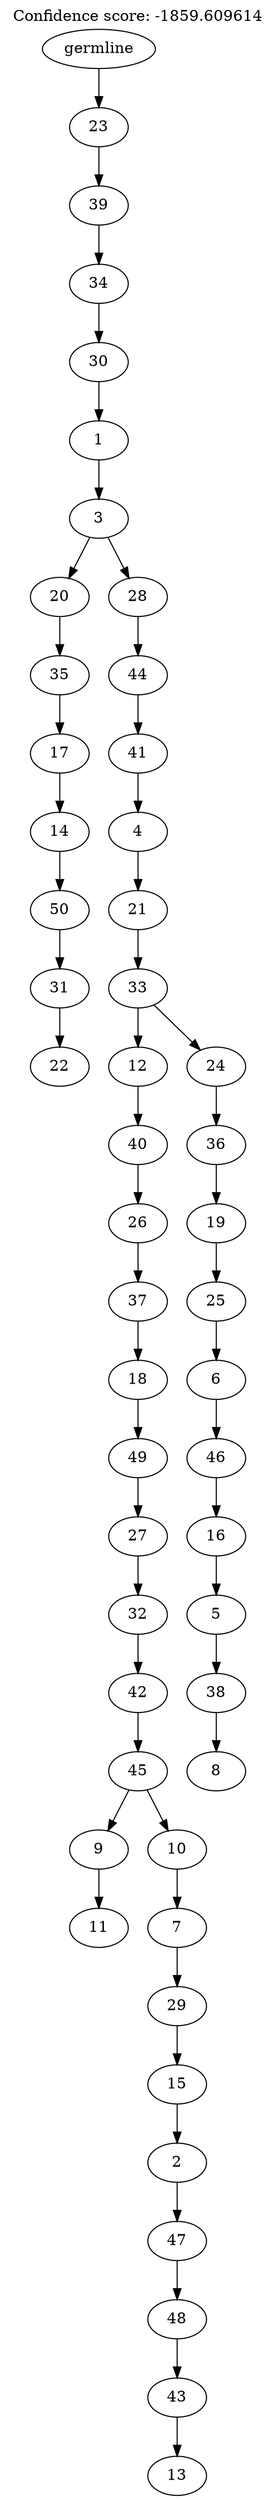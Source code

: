 digraph g {
	"49" -> "50";
	"50" [label="22"];
	"48" -> "49";
	"49" [label="31"];
	"47" -> "48";
	"48" [label="50"];
	"46" -> "47";
	"47" [label="14"];
	"45" -> "46";
	"46" [label="17"];
	"44" -> "45";
	"45" [label="35"];
	"42" -> "43";
	"43" [label="11"];
	"40" -> "41";
	"41" [label="13"];
	"39" -> "40";
	"40" [label="43"];
	"38" -> "39";
	"39" [label="48"];
	"37" -> "38";
	"38" [label="47"];
	"36" -> "37";
	"37" [label="2"];
	"35" -> "36";
	"36" [label="15"];
	"34" -> "35";
	"35" [label="29"];
	"33" -> "34";
	"34" [label="7"];
	"32" -> "33";
	"33" [label="10"];
	"32" -> "42";
	"42" [label="9"];
	"31" -> "32";
	"32" [label="45"];
	"30" -> "31";
	"31" [label="42"];
	"29" -> "30";
	"30" [label="32"];
	"28" -> "29";
	"29" [label="27"];
	"27" -> "28";
	"28" [label="49"];
	"26" -> "27";
	"27" [label="18"];
	"25" -> "26";
	"26" [label="37"];
	"24" -> "25";
	"25" [label="26"];
	"23" -> "24";
	"24" [label="40"];
	"21" -> "22";
	"22" [label="8"];
	"20" -> "21";
	"21" [label="38"];
	"19" -> "20";
	"20" [label="5"];
	"18" -> "19";
	"19" [label="16"];
	"17" -> "18";
	"18" [label="46"];
	"16" -> "17";
	"17" [label="6"];
	"15" -> "16";
	"16" [label="25"];
	"14" -> "15";
	"15" [label="19"];
	"13" -> "14";
	"14" [label="36"];
	"12" -> "13";
	"13" [label="24"];
	"12" -> "23";
	"23" [label="12"];
	"11" -> "12";
	"12" [label="33"];
	"10" -> "11";
	"11" [label="21"];
	"9" -> "10";
	"10" [label="4"];
	"8" -> "9";
	"9" [label="41"];
	"7" -> "8";
	"8" [label="44"];
	"6" -> "7";
	"7" [label="28"];
	"6" -> "44";
	"44" [label="20"];
	"5" -> "6";
	"6" [label="3"];
	"4" -> "5";
	"5" [label="1"];
	"3" -> "4";
	"4" [label="30"];
	"2" -> "3";
	"3" [label="34"];
	"1" -> "2";
	"2" [label="39"];
	"0" -> "1";
	"1" [label="23"];
	"0" [label="germline"];
	labelloc="t";
	label="Confidence score: -1859.609614";
}
